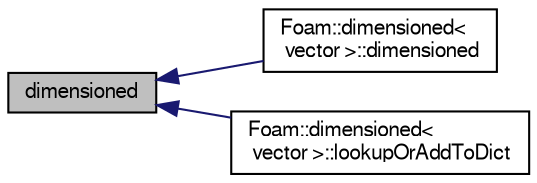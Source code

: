digraph "dimensioned"
{
  bgcolor="transparent";
  edge [fontname="FreeSans",fontsize="10",labelfontname="FreeSans",labelfontsize="10"];
  node [fontname="FreeSans",fontsize="10",shape=record];
  rankdir="LR";
  Node13 [label="dimensioned",height=0.2,width=0.4,color="black", fillcolor="grey75", style="filled", fontcolor="black"];
  Node13 -> Node14 [dir="back",color="midnightblue",fontsize="10",style="solid",fontname="FreeSans"];
  Node14 [label="Foam::dimensioned\<\l vector \>::dimensioned",height=0.2,width=0.4,color="black",URL="$a26366.html#afa866667152a3a8b5c39209e6a917cef",tooltip="Construct given a name, a value and its dimensionSet. "];
  Node13 -> Node15 [dir="back",color="midnightblue",fontsize="10",style="solid",fontname="FreeSans"];
  Node15 [label="Foam::dimensioned\<\l vector \>::lookupOrAddToDict",height=0.2,width=0.4,color="black",URL="$a26366.html#a352adc721eeaedee3d761a05ac961bca",tooltip="Construct from dictionary, with default value. "];
}
